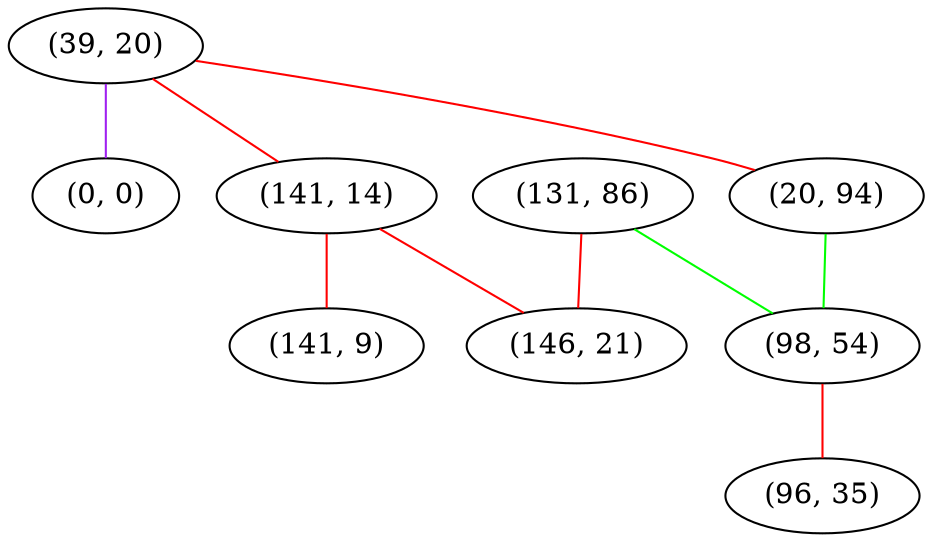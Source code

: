 graph "" {
"(39, 20)";
"(0, 0)";
"(131, 86)";
"(141, 14)";
"(20, 94)";
"(98, 54)";
"(141, 9)";
"(96, 35)";
"(146, 21)";
"(39, 20)" -- "(141, 14)"  [color=red, key=0, weight=1];
"(39, 20)" -- "(0, 0)"  [color=purple, key=0, weight=4];
"(39, 20)" -- "(20, 94)"  [color=red, key=0, weight=1];
"(131, 86)" -- "(146, 21)"  [color=red, key=0, weight=1];
"(131, 86)" -- "(98, 54)"  [color=green, key=0, weight=2];
"(141, 14)" -- "(141, 9)"  [color=red, key=0, weight=1];
"(141, 14)" -- "(146, 21)"  [color=red, key=0, weight=1];
"(20, 94)" -- "(98, 54)"  [color=green, key=0, weight=2];
"(98, 54)" -- "(96, 35)"  [color=red, key=0, weight=1];
}
